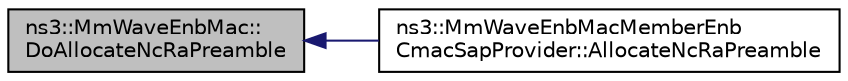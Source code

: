 digraph "ns3::MmWaveEnbMac::DoAllocateNcRaPreamble"
{
  edge [fontname="Helvetica",fontsize="10",labelfontname="Helvetica",labelfontsize="10"];
  node [fontname="Helvetica",fontsize="10",shape=record];
  rankdir="LR";
  Node1 [label="ns3::MmWaveEnbMac::\lDoAllocateNcRaPreamble",height=0.2,width=0.4,color="black", fillcolor="grey75", style="filled", fontcolor="black"];
  Node1 -> Node2 [dir="back",color="midnightblue",fontsize="10",style="solid"];
  Node2 [label="ns3::MmWaveEnbMacMemberEnb\lCmacSapProvider::AllocateNcRaPreamble",height=0.2,width=0.4,color="black", fillcolor="white", style="filled",URL="$d2/d5e/classns3_1_1MmWaveEnbMacMemberEnbCmacSapProvider.html#a4356a131b9d7b30c9653751500eaf8f7"];
}
